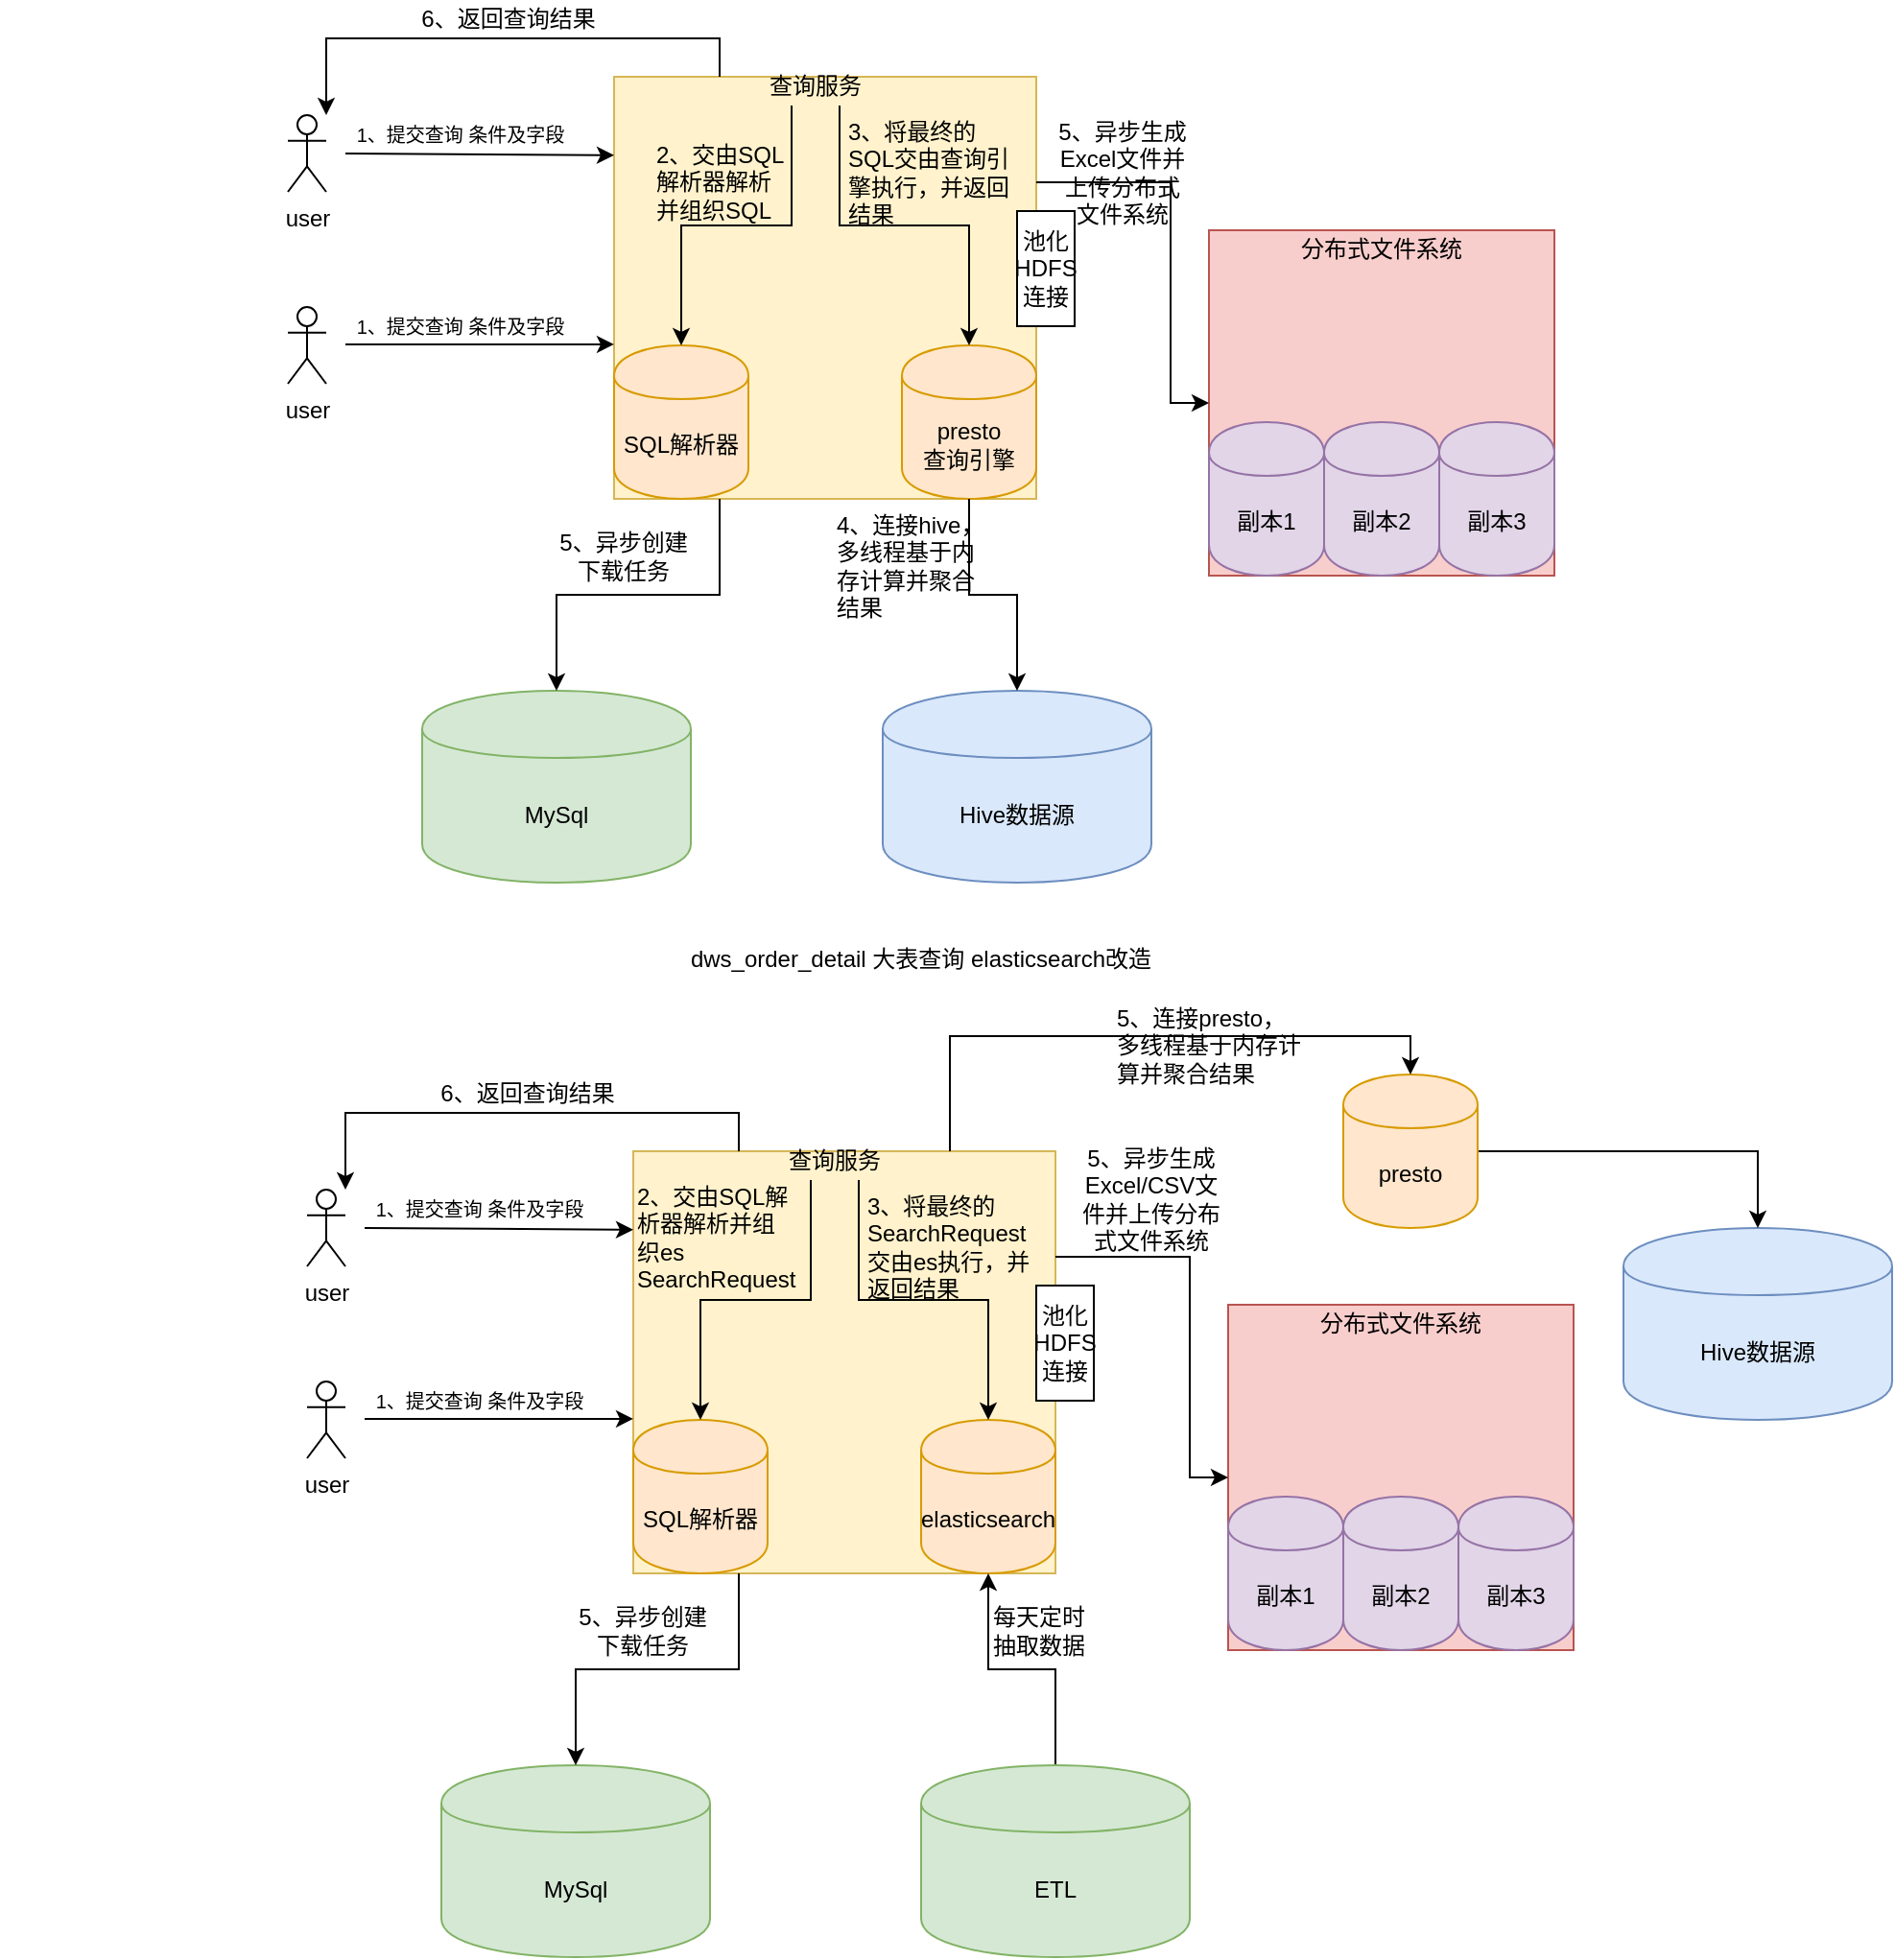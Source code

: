 <mxfile version="13.3.0" type="github">
  <diagram id="PzehBPWjw76bpSJSbIX_" name="第 1 页">
    <mxGraphModel dx="1773" dy="646" grid="1" gridSize="10" guides="1" tooltips="1" connect="1" arrows="1" fold="1" page="1" pageScale="1" pageWidth="827" pageHeight="1169" math="0" shadow="0">
      <root>
        <mxCell id="0" />
        <mxCell id="1" parent="0" />
        <mxCell id="7aWwnLWc4ZIoFV8uZZTq-1" value="user" style="shape=umlActor;verticalLabelPosition=bottom;labelBackgroundColor=#ffffff;verticalAlign=top;html=1;outlineConnect=0;" parent="1" vertex="1">
          <mxGeometry x="90" y="160" width="20" height="40" as="geometry" />
        </mxCell>
        <mxCell id="7aWwnLWc4ZIoFV8uZZTq-2" value="user" style="shape=umlActor;verticalLabelPosition=bottom;labelBackgroundColor=#ffffff;verticalAlign=top;html=1;outlineConnect=0;" parent="1" vertex="1">
          <mxGeometry x="90" y="260" width="20" height="40" as="geometry" />
        </mxCell>
        <mxCell id="7aWwnLWc4ZIoFV8uZZTq-3" value="MySql" style="shape=cylinder;whiteSpace=wrap;html=1;boundedLbl=1;backgroundOutline=1;fillColor=#d5e8d4;strokeColor=#82b366;" parent="1" vertex="1">
          <mxGeometry x="160" y="460" width="140" height="100" as="geometry" />
        </mxCell>
        <mxCell id="7aWwnLWc4ZIoFV8uZZTq-4" value="" style="group" parent="1" vertex="1" connectable="0">
          <mxGeometry x="570" y="220" width="180" height="180" as="geometry" />
        </mxCell>
        <mxCell id="7aWwnLWc4ZIoFV8uZZTq-5" value="" style="whiteSpace=wrap;html=1;aspect=fixed;fillColor=#f8cecc;strokeColor=#b85450;" parent="7aWwnLWc4ZIoFV8uZZTq-4" vertex="1">
          <mxGeometry width="180" height="180" as="geometry" />
        </mxCell>
        <mxCell id="7aWwnLWc4ZIoFV8uZZTq-6" value="副本1" style="shape=cylinder;whiteSpace=wrap;html=1;boundedLbl=1;backgroundOutline=1;fillColor=#e1d5e7;strokeColor=#9673a6;" parent="7aWwnLWc4ZIoFV8uZZTq-4" vertex="1">
          <mxGeometry y="100" width="60" height="80" as="geometry" />
        </mxCell>
        <mxCell id="7aWwnLWc4ZIoFV8uZZTq-7" value="副本2" style="shape=cylinder;whiteSpace=wrap;html=1;boundedLbl=1;backgroundOutline=1;fillColor=#e1d5e7;strokeColor=#9673a6;" parent="7aWwnLWc4ZIoFV8uZZTq-4" vertex="1">
          <mxGeometry x="60" y="100" width="60" height="80" as="geometry" />
        </mxCell>
        <mxCell id="7aWwnLWc4ZIoFV8uZZTq-8" value="副本3" style="shape=cylinder;whiteSpace=wrap;html=1;boundedLbl=1;backgroundOutline=1;fillColor=#e1d5e7;strokeColor=#9673a6;" parent="7aWwnLWc4ZIoFV8uZZTq-4" vertex="1">
          <mxGeometry x="120" y="100" width="60" height="80" as="geometry" />
        </mxCell>
        <mxCell id="7aWwnLWc4ZIoFV8uZZTq-9" value="分布式文件系统" style="text;html=1;strokeColor=none;fillColor=none;align=center;verticalAlign=middle;whiteSpace=wrap;rounded=0;" parent="7aWwnLWc4ZIoFV8uZZTq-4" vertex="1">
          <mxGeometry x="40" width="100" height="20" as="geometry" />
        </mxCell>
        <mxCell id="7aWwnLWc4ZIoFV8uZZTq-10" value="" style="group" parent="1" vertex="1" connectable="0">
          <mxGeometry x="260" y="140" width="320" height="220" as="geometry" />
        </mxCell>
        <mxCell id="7aWwnLWc4ZIoFV8uZZTq-11" value="" style="whiteSpace=wrap;html=1;aspect=fixed;align=center;fillColor=#fff2cc;strokeColor=#d6b656;" parent="7aWwnLWc4ZIoFV8uZZTq-10" vertex="1">
          <mxGeometry width="220" height="220" as="geometry" />
        </mxCell>
        <mxCell id="7aWwnLWc4ZIoFV8uZZTq-12" value="SQL解析器" style="shape=cylinder;whiteSpace=wrap;html=1;boundedLbl=1;backgroundOutline=1;fillColor=#ffe6cc;strokeColor=#d79b00;" parent="7aWwnLWc4ZIoFV8uZZTq-10" vertex="1">
          <mxGeometry y="140" width="70" height="80" as="geometry" />
        </mxCell>
        <mxCell id="7aWwnLWc4ZIoFV8uZZTq-13" value="presto&lt;br&gt;查询引擎" style="shape=cylinder;whiteSpace=wrap;html=1;boundedLbl=1;backgroundOutline=1;fillColor=#ffe6cc;strokeColor=#d79b00;" parent="7aWwnLWc4ZIoFV8uZZTq-10" vertex="1">
          <mxGeometry x="150" y="140" width="70" height="80" as="geometry" />
        </mxCell>
        <mxCell id="7aWwnLWc4ZIoFV8uZZTq-14" value="2、交由SQL解析器解析并组织SQL" style="text;html=1;strokeColor=none;fillColor=none;align=left;verticalAlign=middle;whiteSpace=wrap;rounded=0;" parent="7aWwnLWc4ZIoFV8uZZTq-10" vertex="1">
          <mxGeometry x="20" y="15" width="70" height="80" as="geometry" />
        </mxCell>
        <mxCell id="7aWwnLWc4ZIoFV8uZZTq-15" value="3、将最终的SQL交由查询引擎执行，并返回结果" style="text;html=1;strokeColor=none;fillColor=none;align=left;verticalAlign=middle;whiteSpace=wrap;rounded=0;" parent="7aWwnLWc4ZIoFV8uZZTq-10" vertex="1">
          <mxGeometry x="120" y="15" width="90" height="70" as="geometry" />
        </mxCell>
        <mxCell id="7aWwnLWc4ZIoFV8uZZTq-16" value="查询服务" style="text;html=1;strokeColor=none;fillColor=none;align=center;verticalAlign=middle;whiteSpace=wrap;rounded=0;" parent="7aWwnLWc4ZIoFV8uZZTq-10" vertex="1">
          <mxGeometry x="80" y="-5" width="50" height="20" as="geometry" />
        </mxCell>
        <mxCell id="7aWwnLWc4ZIoFV8uZZTq-17" style="edgeStyle=orthogonalEdgeStyle;rounded=0;orthogonalLoop=1;jettySize=auto;html=1;exitX=0.75;exitY=1;exitDx=0;exitDy=0;entryX=0.5;entryY=0;entryDx=0;entryDy=0;" parent="7aWwnLWc4ZIoFV8uZZTq-10" source="7aWwnLWc4ZIoFV8uZZTq-16" target="7aWwnLWc4ZIoFV8uZZTq-13" edge="1">
          <mxGeometry relative="1" as="geometry" />
        </mxCell>
        <mxCell id="7aWwnLWc4ZIoFV8uZZTq-18" style="edgeStyle=orthogonalEdgeStyle;rounded=0;orthogonalLoop=1;jettySize=auto;html=1;exitX=0.25;exitY=1;exitDx=0;exitDy=0;" parent="7aWwnLWc4ZIoFV8uZZTq-10" source="7aWwnLWc4ZIoFV8uZZTq-16" target="7aWwnLWc4ZIoFV8uZZTq-12" edge="1">
          <mxGeometry relative="1" as="geometry" />
        </mxCell>
        <mxCell id="7aWwnLWc4ZIoFV8uZZTq-19" value="池化HDFS连接" style="rounded=0;whiteSpace=wrap;html=1;" parent="7aWwnLWc4ZIoFV8uZZTq-10" vertex="1">
          <mxGeometry x="210" y="70" width="30" height="60" as="geometry" />
        </mxCell>
        <mxCell id="7aWwnLWc4ZIoFV8uZZTq-20" value="Hive数据源" style="shape=cylinder;whiteSpace=wrap;html=1;boundedLbl=1;backgroundOutline=1;fillColor=#dae8fc;strokeColor=#6c8ebf;" parent="1" vertex="1">
          <mxGeometry x="400" y="460" width="140" height="100" as="geometry" />
        </mxCell>
        <mxCell id="7aWwnLWc4ZIoFV8uZZTq-21" value="" style="endArrow=classic;html=1;entryX=0;entryY=0.186;entryDx=0;entryDy=0;entryPerimeter=0;" parent="1" target="7aWwnLWc4ZIoFV8uZZTq-11" edge="1">
          <mxGeometry width="50" height="50" relative="1" as="geometry">
            <mxPoint x="120" y="180" as="sourcePoint" />
            <mxPoint x="249" y="178" as="targetPoint" />
          </mxGeometry>
        </mxCell>
        <mxCell id="7aWwnLWc4ZIoFV8uZZTq-22" value="" style="endArrow=classic;html=1;entryX=0;entryY=0.634;entryDx=0;entryDy=0;entryPerimeter=0;" parent="1" target="7aWwnLWc4ZIoFV8uZZTq-11" edge="1">
          <mxGeometry width="50" height="50" relative="1" as="geometry">
            <mxPoint x="120" y="279.5" as="sourcePoint" />
            <mxPoint x="240" y="279.5" as="targetPoint" />
          </mxGeometry>
        </mxCell>
        <mxCell id="7aWwnLWc4ZIoFV8uZZTq-23" value="&lt;font style=&quot;font-size: 10px&quot;&gt;1、提交查询 条件及字段&lt;/font&gt;" style="text;html=1;strokeColor=none;fillColor=none;align=center;verticalAlign=middle;whiteSpace=wrap;rounded=0;" parent="1" vertex="1">
          <mxGeometry x="110" y="160" width="140" height="20" as="geometry" />
        </mxCell>
        <mxCell id="7aWwnLWc4ZIoFV8uZZTq-24" value="&lt;font style=&quot;font-size: 10px&quot;&gt;1、提交查询 条件及字段&lt;/font&gt;" style="text;html=1;strokeColor=none;fillColor=none;align=center;verticalAlign=middle;whiteSpace=wrap;rounded=0;" parent="1" vertex="1">
          <mxGeometry x="110" y="260" width="140" height="20" as="geometry" />
        </mxCell>
        <mxCell id="7aWwnLWc4ZIoFV8uZZTq-25" style="edgeStyle=orthogonalEdgeStyle;rounded=0;orthogonalLoop=1;jettySize=auto;html=1;exitX=1;exitY=0.25;exitDx=0;exitDy=0;" parent="1" source="7aWwnLWc4ZIoFV8uZZTq-11" target="7aWwnLWc4ZIoFV8uZZTq-5" edge="1">
          <mxGeometry relative="1" as="geometry">
            <Array as="points">
              <mxPoint x="550" y="195" />
              <mxPoint x="550" y="310" />
            </Array>
          </mxGeometry>
        </mxCell>
        <mxCell id="7aWwnLWc4ZIoFV8uZZTq-26" style="edgeStyle=orthogonalEdgeStyle;rounded=0;orthogonalLoop=1;jettySize=auto;html=1;exitX=0.25;exitY=1;exitDx=0;exitDy=0;" parent="1" source="7aWwnLWc4ZIoFV8uZZTq-11" target="7aWwnLWc4ZIoFV8uZZTq-3" edge="1">
          <mxGeometry relative="1" as="geometry" />
        </mxCell>
        <mxCell id="7aWwnLWc4ZIoFV8uZZTq-27" style="edgeStyle=orthogonalEdgeStyle;rounded=0;orthogonalLoop=1;jettySize=auto;html=1;exitX=0.5;exitY=1;exitDx=0;exitDy=0;" parent="1" source="7aWwnLWc4ZIoFV8uZZTq-13" target="7aWwnLWc4ZIoFV8uZZTq-20" edge="1">
          <mxGeometry relative="1" as="geometry" />
        </mxCell>
        <mxCell id="7aWwnLWc4ZIoFV8uZZTq-28" value="4、连接hive，多线程基于内存计算并聚合结果" style="text;html=1;strokeColor=none;fillColor=none;align=left;verticalAlign=middle;whiteSpace=wrap;rounded=0;" parent="1" vertex="1">
          <mxGeometry x="374" y="360" width="80" height="70" as="geometry" />
        </mxCell>
        <mxCell id="7aWwnLWc4ZIoFV8uZZTq-29" value="5、异步创建下载任务" style="text;html=1;strokeColor=none;fillColor=none;align=center;verticalAlign=middle;whiteSpace=wrap;rounded=0;" parent="1" vertex="1">
          <mxGeometry x="230" y="380" width="70" height="20" as="geometry" />
        </mxCell>
        <mxCell id="7aWwnLWc4ZIoFV8uZZTq-30" value="5、异步生成Excel文件并上传分布式文件系统" style="text;html=1;strokeColor=none;fillColor=none;align=center;verticalAlign=middle;whiteSpace=wrap;rounded=0;" parent="1" vertex="1">
          <mxGeometry x="490" y="180" width="70" height="20" as="geometry" />
        </mxCell>
        <mxCell id="7aWwnLWc4ZIoFV8uZZTq-31" style="edgeStyle=orthogonalEdgeStyle;rounded=0;orthogonalLoop=1;jettySize=auto;html=1;exitX=0.25;exitY=0;exitDx=0;exitDy=0;entryX=0;entryY=0;entryDx=0;entryDy=0;" parent="1" source="7aWwnLWc4ZIoFV8uZZTq-11" target="7aWwnLWc4ZIoFV8uZZTq-23" edge="1">
          <mxGeometry relative="1" as="geometry" />
        </mxCell>
        <mxCell id="7aWwnLWc4ZIoFV8uZZTq-32" value="6、返回查询结果" style="text;html=1;strokeColor=none;fillColor=none;align=center;verticalAlign=middle;whiteSpace=wrap;rounded=0;" parent="1" vertex="1">
          <mxGeometry x="150" y="100" width="110" height="20" as="geometry" />
        </mxCell>
        <mxCell id="8gzM38vzFfk6xvVGoSXA-2" value="user" style="shape=umlActor;verticalLabelPosition=bottom;labelBackgroundColor=#ffffff;verticalAlign=top;html=1;outlineConnect=0;" vertex="1" parent="1">
          <mxGeometry x="100" y="720" width="20" height="40" as="geometry" />
        </mxCell>
        <mxCell id="8gzM38vzFfk6xvVGoSXA-3" value="user" style="shape=umlActor;verticalLabelPosition=bottom;labelBackgroundColor=#ffffff;verticalAlign=top;html=1;outlineConnect=0;" vertex="1" parent="1">
          <mxGeometry x="100" y="820" width="20" height="40" as="geometry" />
        </mxCell>
        <mxCell id="8gzM38vzFfk6xvVGoSXA-4" value="MySql" style="shape=cylinder;whiteSpace=wrap;html=1;boundedLbl=1;backgroundOutline=1;fillColor=#d5e8d4;strokeColor=#82b366;" vertex="1" parent="1">
          <mxGeometry x="170" y="1020" width="140" height="100" as="geometry" />
        </mxCell>
        <mxCell id="8gzM38vzFfk6xvVGoSXA-5" value="" style="group" vertex="1" connectable="0" parent="1">
          <mxGeometry x="580" y="780" width="180" height="180" as="geometry" />
        </mxCell>
        <mxCell id="8gzM38vzFfk6xvVGoSXA-6" value="" style="whiteSpace=wrap;html=1;aspect=fixed;fillColor=#f8cecc;strokeColor=#b85450;" vertex="1" parent="8gzM38vzFfk6xvVGoSXA-5">
          <mxGeometry width="180" height="180" as="geometry" />
        </mxCell>
        <mxCell id="8gzM38vzFfk6xvVGoSXA-7" value="副本1" style="shape=cylinder;whiteSpace=wrap;html=1;boundedLbl=1;backgroundOutline=1;fillColor=#e1d5e7;strokeColor=#9673a6;" vertex="1" parent="8gzM38vzFfk6xvVGoSXA-5">
          <mxGeometry y="100" width="60" height="80" as="geometry" />
        </mxCell>
        <mxCell id="8gzM38vzFfk6xvVGoSXA-8" value="副本2" style="shape=cylinder;whiteSpace=wrap;html=1;boundedLbl=1;backgroundOutline=1;fillColor=#e1d5e7;strokeColor=#9673a6;" vertex="1" parent="8gzM38vzFfk6xvVGoSXA-5">
          <mxGeometry x="60" y="100" width="60" height="80" as="geometry" />
        </mxCell>
        <mxCell id="8gzM38vzFfk6xvVGoSXA-9" value="副本3" style="shape=cylinder;whiteSpace=wrap;html=1;boundedLbl=1;backgroundOutline=1;fillColor=#e1d5e7;strokeColor=#9673a6;" vertex="1" parent="8gzM38vzFfk6xvVGoSXA-5">
          <mxGeometry x="120" y="100" width="60" height="80" as="geometry" />
        </mxCell>
        <mxCell id="8gzM38vzFfk6xvVGoSXA-10" value="分布式文件系统" style="text;html=1;strokeColor=none;fillColor=none;align=center;verticalAlign=middle;whiteSpace=wrap;rounded=0;" vertex="1" parent="8gzM38vzFfk6xvVGoSXA-5">
          <mxGeometry x="40" width="100" height="20" as="geometry" />
        </mxCell>
        <mxCell id="8gzM38vzFfk6xvVGoSXA-11" value="" style="group" vertex="1" connectable="0" parent="1">
          <mxGeometry x="270" y="700" width="320" height="220" as="geometry" />
        </mxCell>
        <mxCell id="8gzM38vzFfk6xvVGoSXA-12" value="" style="whiteSpace=wrap;html=1;aspect=fixed;align=center;fillColor=#fff2cc;strokeColor=#d6b656;" vertex="1" parent="8gzM38vzFfk6xvVGoSXA-11">
          <mxGeometry width="220" height="220" as="geometry" />
        </mxCell>
        <mxCell id="8gzM38vzFfk6xvVGoSXA-13" value="SQL解析器" style="shape=cylinder;whiteSpace=wrap;html=1;boundedLbl=1;backgroundOutline=1;fillColor=#ffe6cc;strokeColor=#d79b00;" vertex="1" parent="8gzM38vzFfk6xvVGoSXA-11">
          <mxGeometry y="140" width="70" height="80" as="geometry" />
        </mxCell>
        <mxCell id="8gzM38vzFfk6xvVGoSXA-14" value="elasticsearch" style="shape=cylinder;whiteSpace=wrap;html=1;boundedLbl=1;backgroundOutline=1;fillColor=#ffe6cc;strokeColor=#d79b00;" vertex="1" parent="8gzM38vzFfk6xvVGoSXA-11">
          <mxGeometry x="150" y="140" width="70" height="80" as="geometry" />
        </mxCell>
        <mxCell id="8gzM38vzFfk6xvVGoSXA-15" value="2、交由SQL解析器解析并组织es SearchRequest" style="text;html=1;strokeColor=none;fillColor=none;align=left;verticalAlign=middle;whiteSpace=wrap;rounded=0;" vertex="1" parent="8gzM38vzFfk6xvVGoSXA-11">
          <mxGeometry y="5" width="70" height="80" as="geometry" />
        </mxCell>
        <mxCell id="8gzM38vzFfk6xvVGoSXA-16" value="3、将最终的SearchRequest交由es执行，并返回结果" style="text;html=1;strokeColor=none;fillColor=none;align=left;verticalAlign=middle;whiteSpace=wrap;rounded=0;" vertex="1" parent="8gzM38vzFfk6xvVGoSXA-11">
          <mxGeometry x="120" y="15" width="90" height="70" as="geometry" />
        </mxCell>
        <mxCell id="8gzM38vzFfk6xvVGoSXA-17" value="查询服务" style="text;html=1;strokeColor=none;fillColor=none;align=center;verticalAlign=middle;whiteSpace=wrap;rounded=0;" vertex="1" parent="8gzM38vzFfk6xvVGoSXA-11">
          <mxGeometry x="80" y="-5" width="50" height="20" as="geometry" />
        </mxCell>
        <mxCell id="8gzM38vzFfk6xvVGoSXA-18" style="edgeStyle=orthogonalEdgeStyle;rounded=0;orthogonalLoop=1;jettySize=auto;html=1;exitX=0.75;exitY=1;exitDx=0;exitDy=0;entryX=0.5;entryY=0;entryDx=0;entryDy=0;" edge="1" parent="8gzM38vzFfk6xvVGoSXA-11" source="8gzM38vzFfk6xvVGoSXA-17" target="8gzM38vzFfk6xvVGoSXA-14">
          <mxGeometry relative="1" as="geometry" />
        </mxCell>
        <mxCell id="8gzM38vzFfk6xvVGoSXA-19" style="edgeStyle=orthogonalEdgeStyle;rounded=0;orthogonalLoop=1;jettySize=auto;html=1;exitX=0.25;exitY=1;exitDx=0;exitDy=0;" edge="1" parent="8gzM38vzFfk6xvVGoSXA-11" source="8gzM38vzFfk6xvVGoSXA-17" target="8gzM38vzFfk6xvVGoSXA-13">
          <mxGeometry relative="1" as="geometry" />
        </mxCell>
        <mxCell id="8gzM38vzFfk6xvVGoSXA-20" value="池化HDFS连接" style="rounded=0;whiteSpace=wrap;html=1;" vertex="1" parent="8gzM38vzFfk6xvVGoSXA-11">
          <mxGeometry x="210" y="70" width="30" height="60" as="geometry" />
        </mxCell>
        <mxCell id="8gzM38vzFfk6xvVGoSXA-31" value="5、异步生成Excel/CSV文件并上传分布式文件系统" style="text;html=1;strokeColor=none;fillColor=none;align=center;verticalAlign=middle;whiteSpace=wrap;rounded=0;" vertex="1" parent="8gzM38vzFfk6xvVGoSXA-11">
          <mxGeometry x="230" y="15" width="80" height="20" as="geometry" />
        </mxCell>
        <mxCell id="8gzM38vzFfk6xvVGoSXA-21" value="Hive数据源" style="shape=cylinder;whiteSpace=wrap;html=1;boundedLbl=1;backgroundOutline=1;fillColor=#dae8fc;strokeColor=#6c8ebf;" vertex="1" parent="1">
          <mxGeometry x="786" y="740" width="140" height="100" as="geometry" />
        </mxCell>
        <mxCell id="8gzM38vzFfk6xvVGoSXA-22" value="" style="endArrow=classic;html=1;entryX=0;entryY=0.186;entryDx=0;entryDy=0;entryPerimeter=0;" edge="1" target="8gzM38vzFfk6xvVGoSXA-12" parent="1">
          <mxGeometry width="50" height="50" relative="1" as="geometry">
            <mxPoint x="130" y="740" as="sourcePoint" />
            <mxPoint x="259" y="738" as="targetPoint" />
          </mxGeometry>
        </mxCell>
        <mxCell id="8gzM38vzFfk6xvVGoSXA-23" value="" style="endArrow=classic;html=1;entryX=0;entryY=0.634;entryDx=0;entryDy=0;entryPerimeter=0;" edge="1" target="8gzM38vzFfk6xvVGoSXA-12" parent="1">
          <mxGeometry width="50" height="50" relative="1" as="geometry">
            <mxPoint x="130" y="839.5" as="sourcePoint" />
            <mxPoint x="250" y="839.5" as="targetPoint" />
          </mxGeometry>
        </mxCell>
        <mxCell id="8gzM38vzFfk6xvVGoSXA-24" value="&lt;font style=&quot;font-size: 10px&quot;&gt;1、提交查询 条件及字段&lt;/font&gt;" style="text;html=1;strokeColor=none;fillColor=none;align=center;verticalAlign=middle;whiteSpace=wrap;rounded=0;" vertex="1" parent="1">
          <mxGeometry x="120" y="720" width="140" height="20" as="geometry" />
        </mxCell>
        <mxCell id="8gzM38vzFfk6xvVGoSXA-25" value="&lt;font style=&quot;font-size: 10px&quot;&gt;1、提交查询 条件及字段&lt;/font&gt;" style="text;html=1;strokeColor=none;fillColor=none;align=center;verticalAlign=middle;whiteSpace=wrap;rounded=0;" vertex="1" parent="1">
          <mxGeometry x="120" y="820" width="140" height="20" as="geometry" />
        </mxCell>
        <mxCell id="8gzM38vzFfk6xvVGoSXA-26" style="edgeStyle=orthogonalEdgeStyle;rounded=0;orthogonalLoop=1;jettySize=auto;html=1;exitX=1;exitY=0.25;exitDx=0;exitDy=0;" edge="1" source="8gzM38vzFfk6xvVGoSXA-12" target="8gzM38vzFfk6xvVGoSXA-6" parent="1">
          <mxGeometry relative="1" as="geometry">
            <Array as="points">
              <mxPoint x="560" y="755" />
              <mxPoint x="560" y="870" />
            </Array>
          </mxGeometry>
        </mxCell>
        <mxCell id="8gzM38vzFfk6xvVGoSXA-27" style="edgeStyle=orthogonalEdgeStyle;rounded=0;orthogonalLoop=1;jettySize=auto;html=1;exitX=0.25;exitY=1;exitDx=0;exitDy=0;" edge="1" source="8gzM38vzFfk6xvVGoSXA-12" target="8gzM38vzFfk6xvVGoSXA-4" parent="1">
          <mxGeometry relative="1" as="geometry" />
        </mxCell>
        <mxCell id="8gzM38vzFfk6xvVGoSXA-28" style="edgeStyle=orthogonalEdgeStyle;rounded=0;orthogonalLoop=1;jettySize=auto;html=1;exitX=1;exitY=0.5;exitDx=0;exitDy=0;" edge="1" source="8gzM38vzFfk6xvVGoSXA-36" target="8gzM38vzFfk6xvVGoSXA-21" parent="1">
          <mxGeometry relative="1" as="geometry">
            <mxPoint x="831" y="640" as="sourcePoint" />
            <Array as="points">
              <mxPoint x="856" y="700" />
            </Array>
          </mxGeometry>
        </mxCell>
        <mxCell id="8gzM38vzFfk6xvVGoSXA-29" value="5、连接presto，多线程基于内存计算并聚合结果" style="text;html=1;strokeColor=none;fillColor=none;align=left;verticalAlign=middle;whiteSpace=wrap;rounded=0;" vertex="1" parent="1">
          <mxGeometry x="520" y="610" width="100" height="70" as="geometry" />
        </mxCell>
        <mxCell id="8gzM38vzFfk6xvVGoSXA-30" value="5、异步创建下载任务" style="text;html=1;strokeColor=none;fillColor=none;align=center;verticalAlign=middle;whiteSpace=wrap;rounded=0;" vertex="1" parent="1">
          <mxGeometry x="240" y="940" width="70" height="20" as="geometry" />
        </mxCell>
        <mxCell id="8gzM38vzFfk6xvVGoSXA-32" style="edgeStyle=orthogonalEdgeStyle;rounded=0;orthogonalLoop=1;jettySize=auto;html=1;exitX=0.25;exitY=0;exitDx=0;exitDy=0;entryX=0;entryY=0;entryDx=0;entryDy=0;" edge="1" source="8gzM38vzFfk6xvVGoSXA-12" target="8gzM38vzFfk6xvVGoSXA-24" parent="1">
          <mxGeometry relative="1" as="geometry" />
        </mxCell>
        <mxCell id="8gzM38vzFfk6xvVGoSXA-33" value="6、返回查询结果" style="text;html=1;strokeColor=none;fillColor=none;align=center;verticalAlign=middle;whiteSpace=wrap;rounded=0;" vertex="1" parent="1">
          <mxGeometry x="160" y="660" width="110" height="20" as="geometry" />
        </mxCell>
        <mxCell id="8gzM38vzFfk6xvVGoSXA-34" value="dws_order_detail 大表查询 elasticsearch改造" style="text;html=1;strokeColor=none;fillColor=none;align=center;verticalAlign=middle;whiteSpace=wrap;rounded=0;" vertex="1" parent="1">
          <mxGeometry x="-60" y="590" width="960" height="20" as="geometry" />
        </mxCell>
        <mxCell id="8gzM38vzFfk6xvVGoSXA-36" value="presto" style="shape=cylinder;whiteSpace=wrap;html=1;boundedLbl=1;backgroundOutline=1;fillColor=#ffe6cc;strokeColor=#d79b00;" vertex="1" parent="1">
          <mxGeometry x="640" y="660" width="70" height="80" as="geometry" />
        </mxCell>
        <mxCell id="8gzM38vzFfk6xvVGoSXA-37" style="edgeStyle=orthogonalEdgeStyle;rounded=0;orthogonalLoop=1;jettySize=auto;html=1;exitX=0.75;exitY=0;exitDx=0;exitDy=0;entryX=0.5;entryY=0;entryDx=0;entryDy=0;" edge="1" parent="1" source="8gzM38vzFfk6xvVGoSXA-12" target="8gzM38vzFfk6xvVGoSXA-36">
          <mxGeometry relative="1" as="geometry" />
        </mxCell>
        <mxCell id="8gzM38vzFfk6xvVGoSXA-39" style="edgeStyle=orthogonalEdgeStyle;rounded=0;orthogonalLoop=1;jettySize=auto;html=1;exitX=0.5;exitY=0;exitDx=0;exitDy=0;entryX=0.5;entryY=1;entryDx=0;entryDy=0;" edge="1" parent="1" source="8gzM38vzFfk6xvVGoSXA-38" target="8gzM38vzFfk6xvVGoSXA-14">
          <mxGeometry relative="1" as="geometry" />
        </mxCell>
        <mxCell id="8gzM38vzFfk6xvVGoSXA-38" value="ETL" style="shape=cylinder;whiteSpace=wrap;html=1;boundedLbl=1;backgroundOutline=1;fillColor=#d5e8d4;strokeColor=#82b366;" vertex="1" parent="1">
          <mxGeometry x="420" y="1020" width="140" height="100" as="geometry" />
        </mxCell>
        <mxCell id="8gzM38vzFfk6xvVGoSXA-40" value="每天定时抽取数据" style="text;html=1;strokeColor=none;fillColor=none;align=center;verticalAlign=middle;whiteSpace=wrap;rounded=0;" vertex="1" parent="1">
          <mxGeometry x="454" y="940" width="55" height="20" as="geometry" />
        </mxCell>
      </root>
    </mxGraphModel>
  </diagram>
</mxfile>
